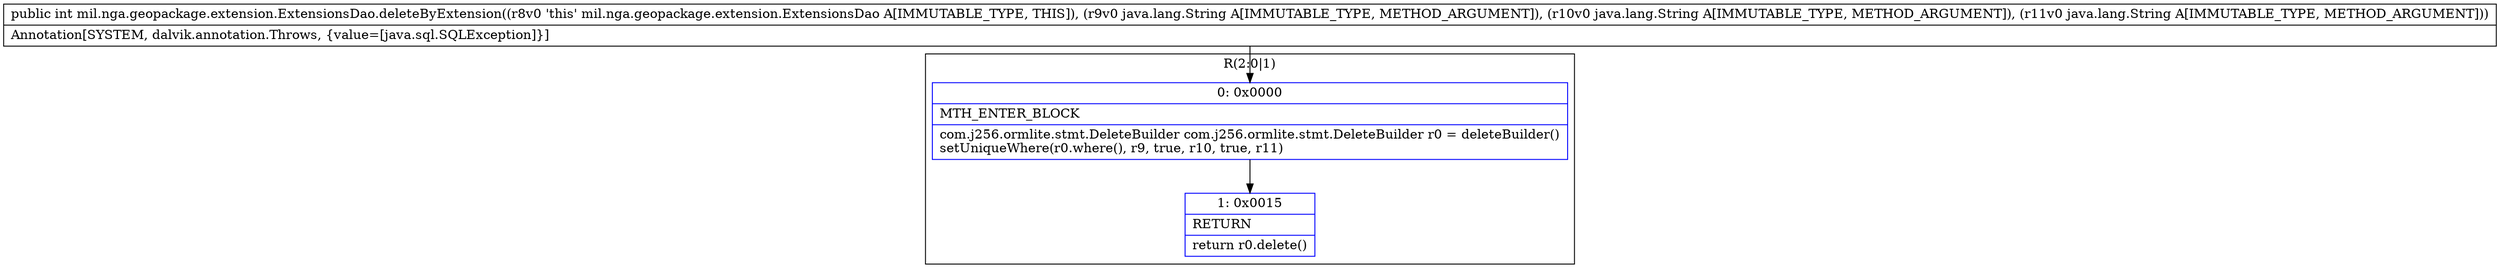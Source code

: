digraph "CFG formil.nga.geopackage.extension.ExtensionsDao.deleteByExtension(Ljava\/lang\/String;Ljava\/lang\/String;Ljava\/lang\/String;)I" {
subgraph cluster_Region_835076135 {
label = "R(2:0|1)";
node [shape=record,color=blue];
Node_0 [shape=record,label="{0\:\ 0x0000|MTH_ENTER_BLOCK\l|com.j256.ormlite.stmt.DeleteBuilder com.j256.ormlite.stmt.DeleteBuilder r0 = deleteBuilder()\lsetUniqueWhere(r0.where(), r9, true, r10, true, r11)\l}"];
Node_1 [shape=record,label="{1\:\ 0x0015|RETURN\l|return r0.delete()\l}"];
}
MethodNode[shape=record,label="{public int mil.nga.geopackage.extension.ExtensionsDao.deleteByExtension((r8v0 'this' mil.nga.geopackage.extension.ExtensionsDao A[IMMUTABLE_TYPE, THIS]), (r9v0 java.lang.String A[IMMUTABLE_TYPE, METHOD_ARGUMENT]), (r10v0 java.lang.String A[IMMUTABLE_TYPE, METHOD_ARGUMENT]), (r11v0 java.lang.String A[IMMUTABLE_TYPE, METHOD_ARGUMENT]))  | Annotation[SYSTEM, dalvik.annotation.Throws, \{value=[java.sql.SQLException]\}]\l}"];
MethodNode -> Node_0;
Node_0 -> Node_1;
}

